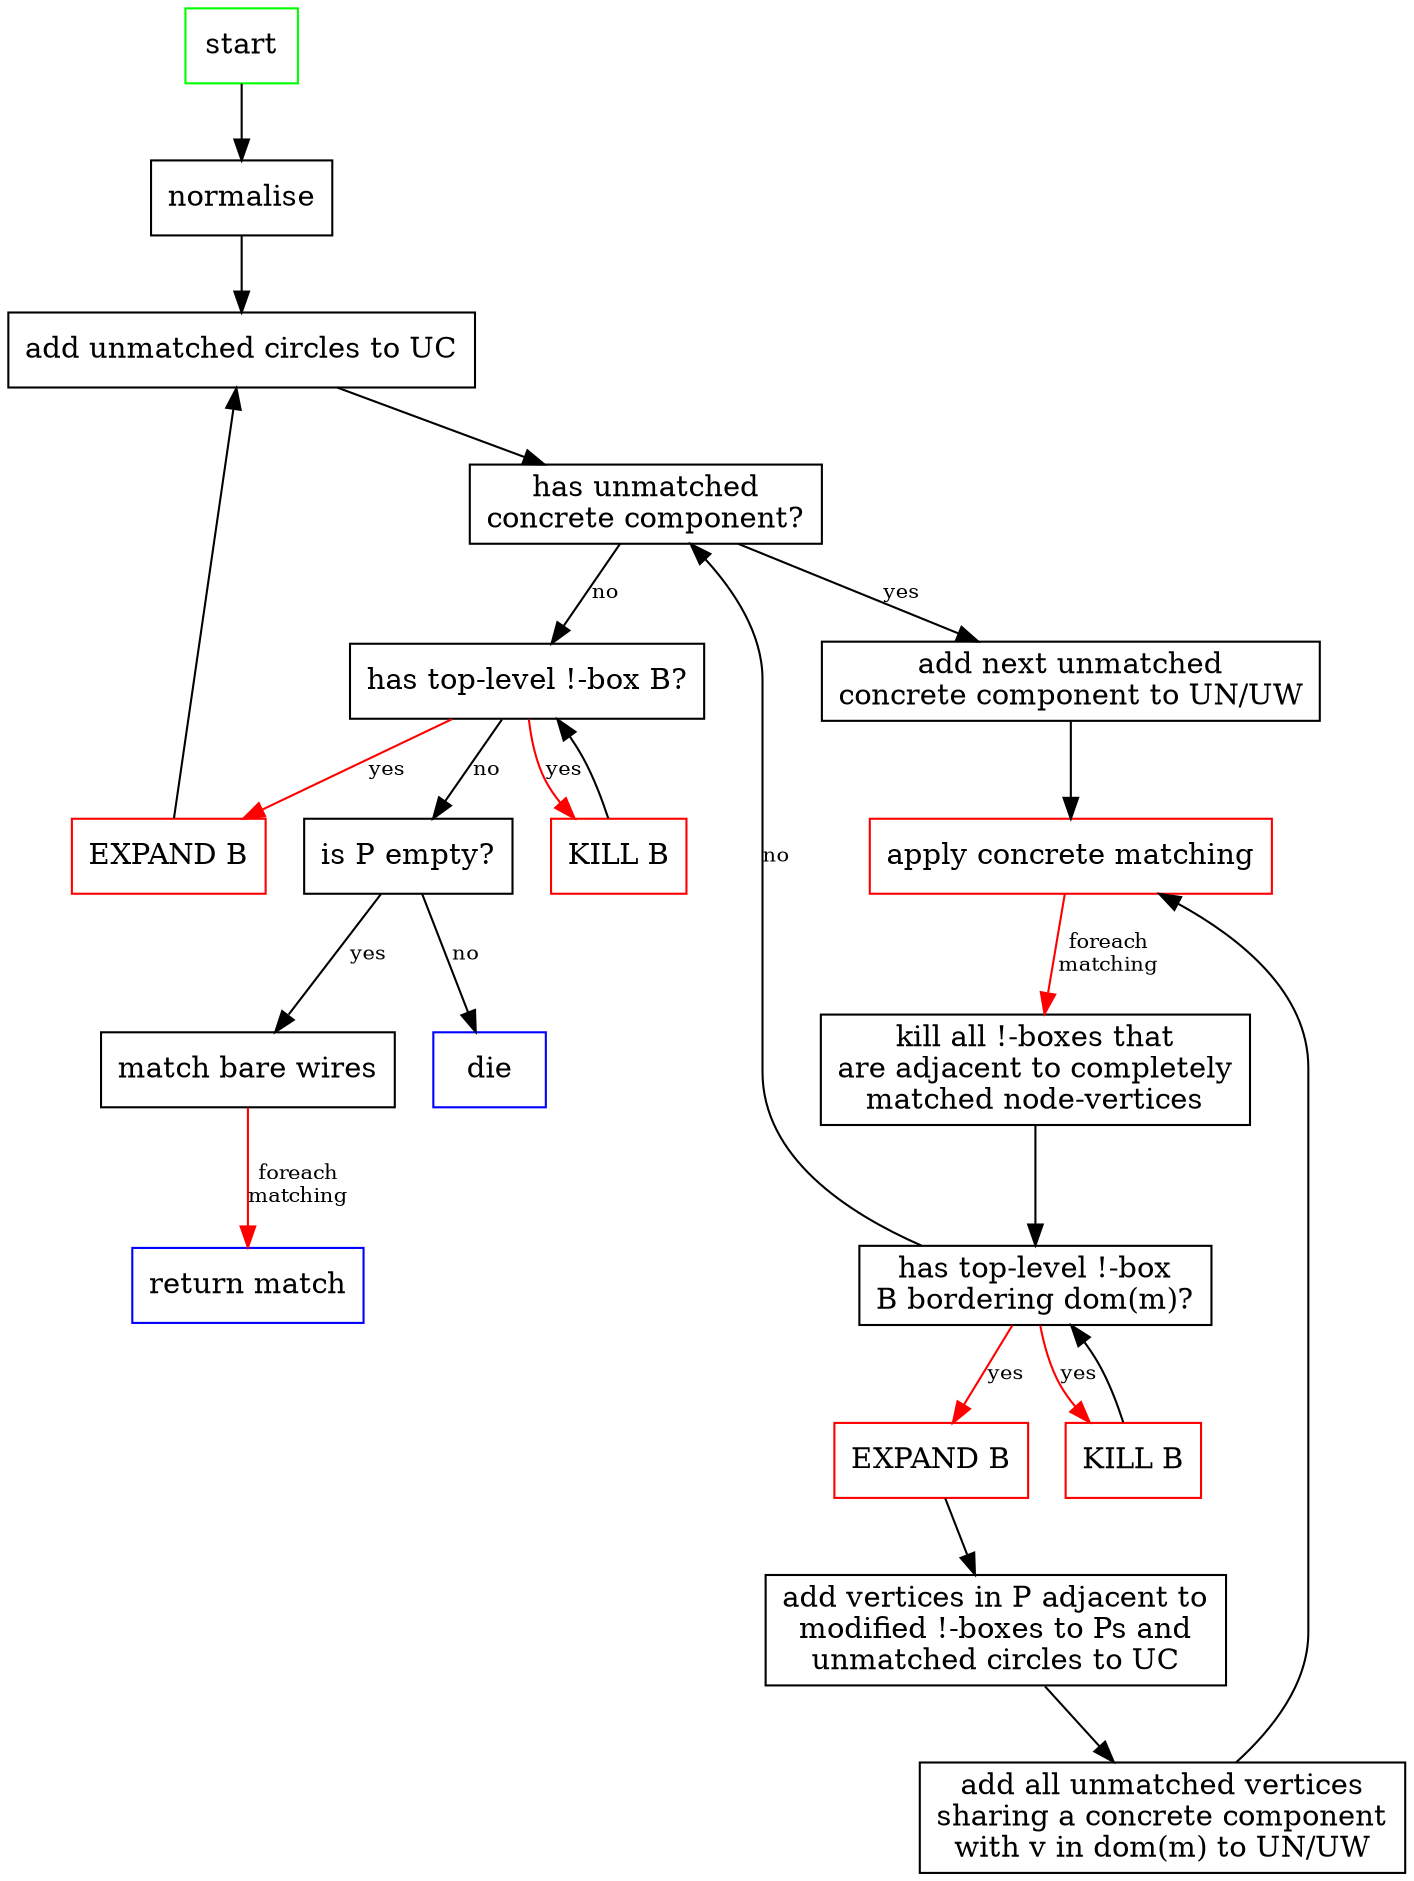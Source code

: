 digraph {
    node [shape=box]
    edge [fontsize=10]
    
    start [color=green]
    normalise [label="normalise"]
    circles [label="add unmatched circles to UC"]
    addunmatched [label="add all unmatched vertices\nsharing a concrete component\nwith v in dom(m) to UN/UW"]
    hascomp [label="has unmatched\nconcrete component?"]
    addcomp [label="add next unmatched\nconcrete component to UN/UW"]
    match [label="apply concrete matching",color=red]
    killcomplete [label="kill all !-boxes that\nare adjacent to completely\nmatched node-vertices"]
    moreborderbang [label="has top-level !-box\nB bordering dom(m)?"]
    morebang [label="has top-level !-box B?"]
    EXPANDborderbang [label="EXPAND B",color=red]
    KILLborderbang [label="KILL B",color=red]
    EXPANDbang [label="EXPAND B",color=red]
    KILLbang [label="KILL B",color=red]
    schedule [label="add vertices in P adjacent to\nmodified !-boxes to Ps and\nunmatched circles to UC"]
    nopartial [label="is P empty?"]
    die [label=die,color=blue]
    emptywires [label="match bare wires"]
    done [label="return match",color=blue]
    
    start -> normalise -> circles -> hascomp
    addunmatched -> match
    hascomp -> addcomp [label=yes]
    addcomp -> match
    match -> killcomplete [label="foreach\nmatching",color=red]
    killcomplete -> moreborderbang
    moreborderbang -> EXPANDborderbang [label=yes,color=red]
    moreborderbang -> KILLborderbang [label=yes,color=red]
    KILLborderbang -> moreborderbang
    moreborderbang -> hascomp [label=no]
    EXPANDborderbang -> schedule -> addunmatched
    hascomp -> morebang [label=no]
    morebang -> EXPANDbang [label=yes,color=red]
    morebang -> KILLbang [label=yes,color=red]
    KILLbang -> morebang
    EXPANDbang -> circles
    morebang -> nopartial [label=no]
    nopartial -> die [label=no]
    nopartial -> emptywires [label=yes]
    emptywires -> done [label="foreach\nmatching",color=red]
}
